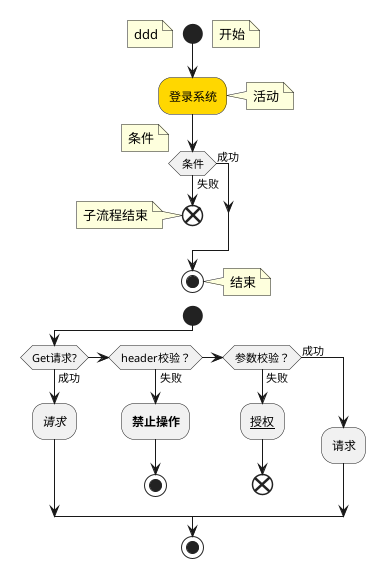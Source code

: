 @startuml

start

floating note
ddd
end note



note right:开始
#gold:登录系统;
note right:活动
if (条件) then (成功)
note right:条件
else (失败)

end
note left:子流程结束
endif



stop
note right:结束





start
if (Get请求?) then (成功)
      ://请求//;
    elseif (header校验？) then (失败)
      :**禁止操作**;
      stop
    elseif (参数校验？) then (失败)
      :__授权__;

      end
    else (成功)
      :请求;
endif
stop
@enduml


@startuml

start
:foo1;
floating note left: 这是一个注释
:foo2;
note right
  这个注释是
  //多行的//, 同样可以
  包含 <b>HTML</b> 文本.
  ====
  * 调用函数 ""foo()"" 是被禁止的。
end note

stop

@enduml


@startuml
title if-else语句
start
    if (成功 ?) then (yes)
      :执行命令;
    else (no)
      :__报警__;
    endif
stop
@enduml


@startuml
title Switch语句
start
switch (考试 ?)
case ( >90分 )
  :优秀;
case ( >=80 )
  :良好;
case ( >=60 )
  :及格;
case ( <60 )
  :不及格;
endswitch
stop
@enduml


@startuml
start
floating note left:fork-end
fork
  :活动1;
fork again
  :活动2;
end fork
stop


start
floating note left:fork-merge
fork
  :行为 1;
fork again
  :行为 2;
end merge
stop

@enduml



@startuml
skinparam ArrowHeadColor none
start
repeat :Enter data;
:Submit;
backward :Warning;
repeat while (Valid?) is (No) not (Yes)
stop
@enduml

@startuml
:foo1;
-> You can put text on arrows;
if (test) then
  -[#blue]->
  :foo2;
  -[#green,dashed]-> The text can
  also be on several lines
  and **very** long...;
  :foo3;
else
  -[#black,dotted]->
  :foo4;
endif
-[#gray,bold]->
:foo5;
@enduml




https://blog.csdn.net/zhuiQingran/article/details/120361736


